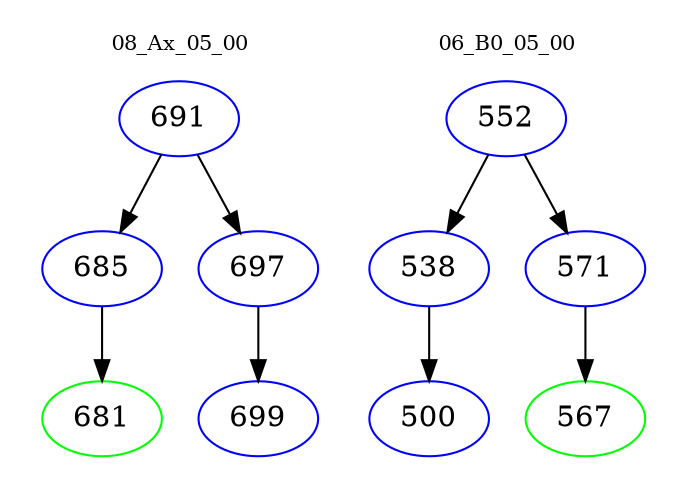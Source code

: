 digraph{
subgraph cluster_0 {
color = white
label = "08_Ax_05_00";
fontsize=10;
T0_691 [label="691", color="blue"]
T0_691 -> T0_685 [color="black"]
T0_685 [label="685", color="blue"]
T0_685 -> T0_681 [color="black"]
T0_681 [label="681", color="green"]
T0_691 -> T0_697 [color="black"]
T0_697 [label="697", color="blue"]
T0_697 -> T0_699 [color="black"]
T0_699 [label="699", color="blue"]
}
subgraph cluster_1 {
color = white
label = "06_B0_05_00";
fontsize=10;
T1_552 [label="552", color="blue"]
T1_552 -> T1_538 [color="black"]
T1_538 [label="538", color="blue"]
T1_538 -> T1_500 [color="black"]
T1_500 [label="500", color="blue"]
T1_552 -> T1_571 [color="black"]
T1_571 [label="571", color="blue"]
T1_571 -> T1_567 [color="black"]
T1_567 [label="567", color="green"]
}
}
